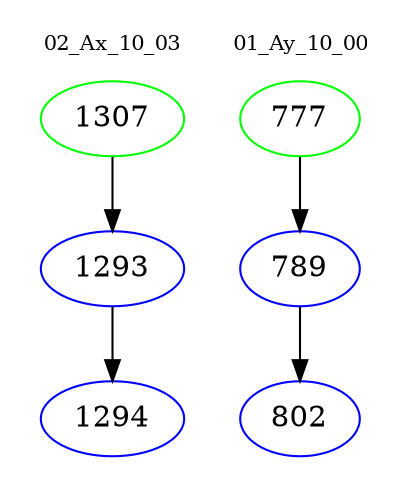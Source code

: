 digraph{
subgraph cluster_0 {
color = white
label = "02_Ax_10_03";
fontsize=10;
T0_1307 [label="1307", color="green"]
T0_1307 -> T0_1293 [color="black"]
T0_1293 [label="1293", color="blue"]
T0_1293 -> T0_1294 [color="black"]
T0_1294 [label="1294", color="blue"]
}
subgraph cluster_1 {
color = white
label = "01_Ay_10_00";
fontsize=10;
T1_777 [label="777", color="green"]
T1_777 -> T1_789 [color="black"]
T1_789 [label="789", color="blue"]
T1_789 -> T1_802 [color="black"]
T1_802 [label="802", color="blue"]
}
}

